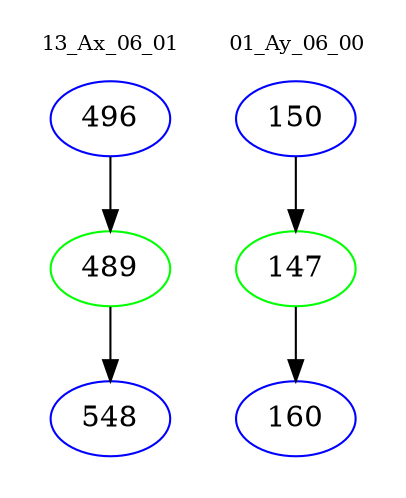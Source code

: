digraph{
subgraph cluster_0 {
color = white
label = "13_Ax_06_01";
fontsize=10;
T0_496 [label="496", color="blue"]
T0_496 -> T0_489 [color="black"]
T0_489 [label="489", color="green"]
T0_489 -> T0_548 [color="black"]
T0_548 [label="548", color="blue"]
}
subgraph cluster_1 {
color = white
label = "01_Ay_06_00";
fontsize=10;
T1_150 [label="150", color="blue"]
T1_150 -> T1_147 [color="black"]
T1_147 [label="147", color="green"]
T1_147 -> T1_160 [color="black"]
T1_160 [label="160", color="blue"]
}
}
